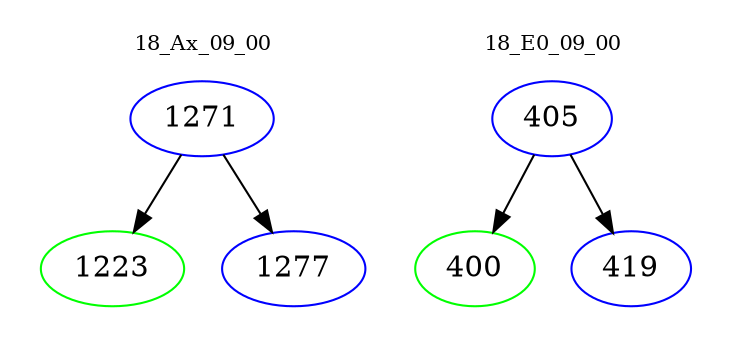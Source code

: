 digraph{
subgraph cluster_0 {
color = white
label = "18_Ax_09_00";
fontsize=10;
T0_1271 [label="1271", color="blue"]
T0_1271 -> T0_1223 [color="black"]
T0_1223 [label="1223", color="green"]
T0_1271 -> T0_1277 [color="black"]
T0_1277 [label="1277", color="blue"]
}
subgraph cluster_1 {
color = white
label = "18_E0_09_00";
fontsize=10;
T1_405 [label="405", color="blue"]
T1_405 -> T1_400 [color="black"]
T1_400 [label="400", color="green"]
T1_405 -> T1_419 [color="black"]
T1_419 [label="419", color="blue"]
}
}
